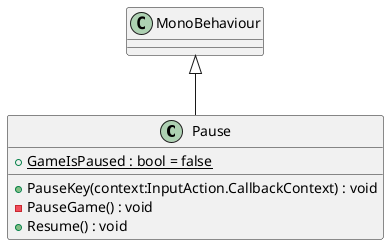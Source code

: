 @startuml
class Pause {
    + {static} GameIsPaused : bool = false
    + PauseKey(context:InputAction.CallbackContext) : void
    - PauseGame() : void
    + Resume() : void
}
MonoBehaviour <|-- Pause
@enduml
